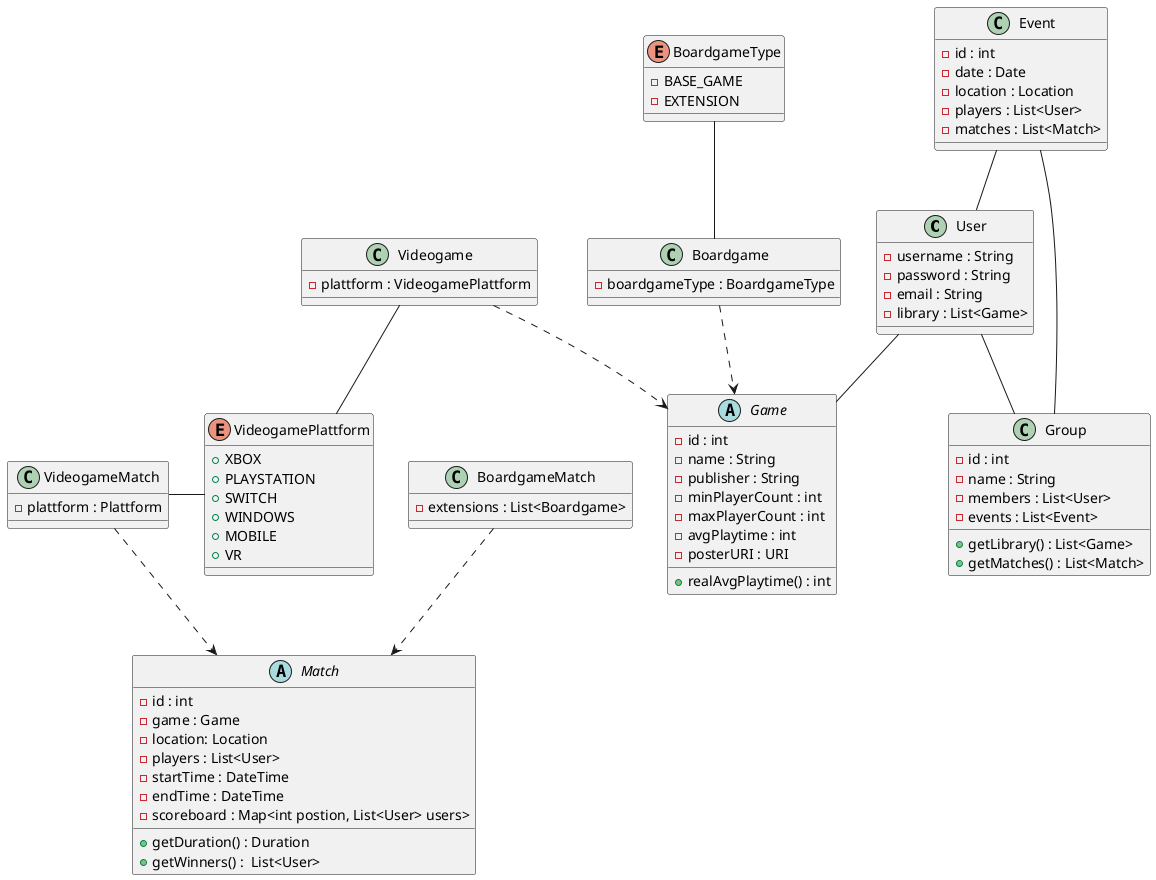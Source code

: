 @startuml stats-for-brett

class User {
    - username : String
    - password : String
    - email : String
    - library : List<Game>
}

abstract class Match {
    - id : int
    - game : Game
    - location: Location
    - players : List<User>
    - startTime : DateTime
    - endTime : DateTime
    - scoreboard : Map<int postion, List<User> users>

    + getDuration() : Duration
    + getWinners() :  List<User>
}

class VideogameMatch {
    - plattform : Plattform
}

class BoardgameMatch {
    - extensions : List<Boardgame>
}

class Group {
    - id : int
    - name : String
    - members : List<User>
    - events : List<Event>

    + getLibrary() : List<Game>
    + getMatches() : List<Match>
}

class Event {
    - id : int
    - date : Date
    - location : Location
    - players : List<User>
    - matches : List<Match>
}

abstract class Game {
    - id : int
    - name : String
    - publisher : String
    - minPlayerCount : int
    - maxPlayerCount : int
    - avgPlaytime : int
    - posterURI : URI
    
    + realAvgPlaytime() : int
}

class Videogame {
    - plattform : VideogamePlattform
}

enum VideogamePlattform {
    + XBOX
    + PLAYSTATION
    + SWITCH
    + WINDOWS
    + MOBILE
    + VR
}

class Boardgame {
    - boardgameType : BoardgameType
}

enum BoardgameType {
    - BASE_GAME
    - EXTENSION
}

User -- Group
User -- Game

Event -- Group
Event -- User

Videogame ..> Game
Boardgame ..> Game

Videogame -- VideogamePlattform
VideogameMatch - VideogamePlattform
BoardgameType -- Boardgame

VideogameMatch ..> Match
BoardgameMatch ..> Match
